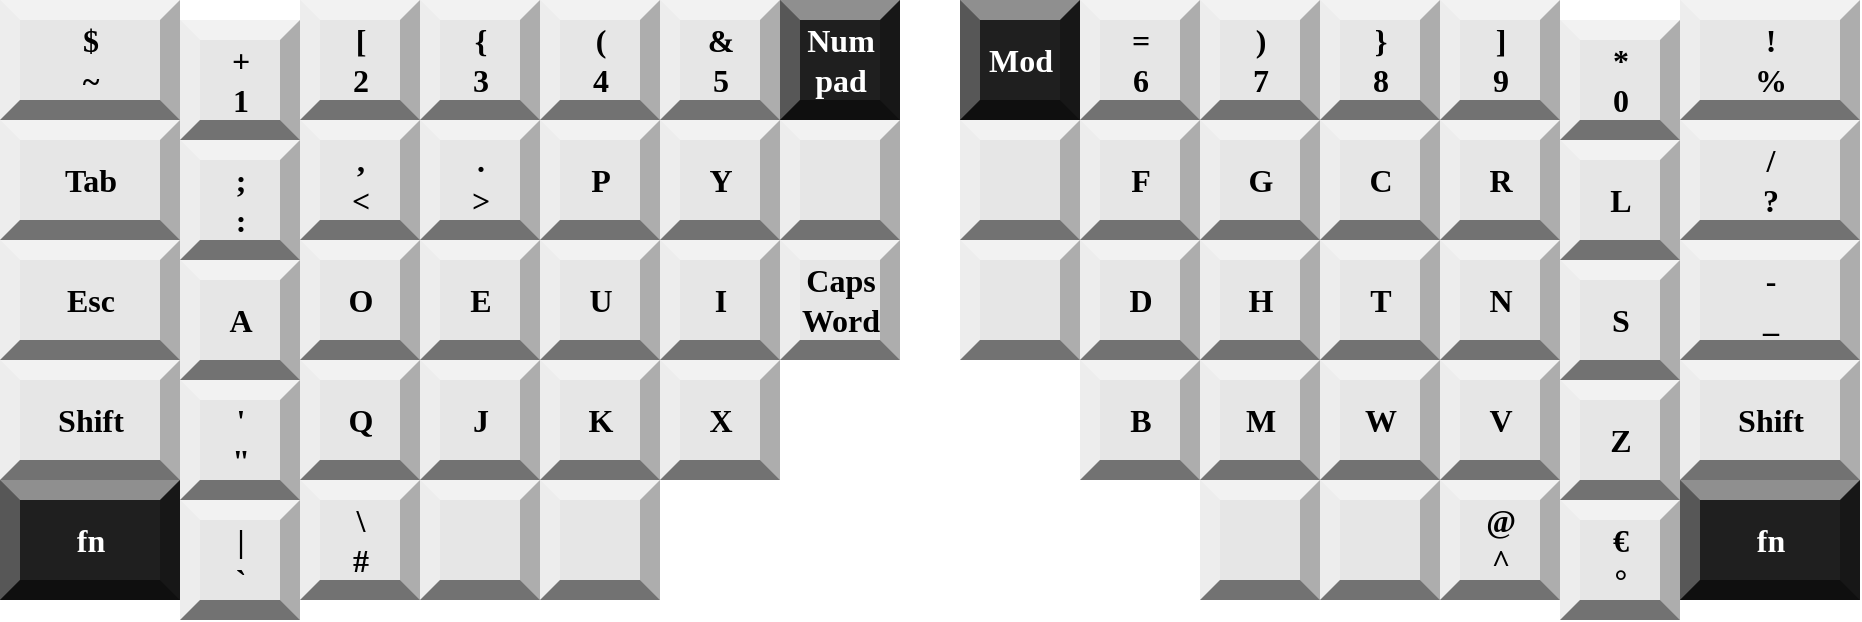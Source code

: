 <mxfile version="20.3.0" type="device"><diagram id="JnYg4e-LbZqv1TcJ6HHq" name="Seite-1"><mxGraphModel dx="2062" dy="1225" grid="1" gridSize="10" guides="1" tooltips="1" connect="1" arrows="1" fold="1" page="1" pageScale="1" pageWidth="1600" pageHeight="900" math="0" shadow="0"><root><mxCell id="0"/><mxCell id="1" parent="0"/><mxCell id="VMR8kg1noQGKGiNIzywm-1" value="$&lt;br style=&quot;font-size: 16px;&quot;&gt;~" style="labelPosition=center;verticalLabelPosition=middle;align=center;html=1;shape=mxgraph.basic.shaded_button;dx=10;fillColor=#E6E6E6;strokeColor=none;fontFamily=Consolas;fontSize=16;horizontal=1;fontStyle=1" parent="1" vertex="1"><mxGeometry x="40" y="120" width="90" height="60" as="geometry"/></mxCell><mxCell id="VMR8kg1noQGKGiNIzywm-2" value="Tab" style="labelPosition=center;verticalLabelPosition=middle;align=center;html=1;shape=mxgraph.basic.shaded_button;dx=10;fillColor=#E6E6E6;strokeColor=none;fontFamily=Consolas;fontSize=16;fontStyle=1" parent="1" vertex="1"><mxGeometry x="40" y="180" width="90" height="60" as="geometry"/></mxCell><mxCell id="VMR8kg1noQGKGiNIzywm-3" value="Esc" style="labelPosition=center;verticalLabelPosition=middle;align=center;html=1;shape=mxgraph.basic.shaded_button;dx=10;fillColor=#E6E6E6;strokeColor=none;fontFamily=Consolas;fontSize=16;fontStyle=1" parent="1" vertex="1"><mxGeometry x="40" y="240" width="90" height="60" as="geometry"/></mxCell><mxCell id="VMR8kg1noQGKGiNIzywm-4" value="Shift" style="labelPosition=center;verticalLabelPosition=middle;align=center;html=1;shape=mxgraph.basic.shaded_button;dx=10;fillColor=#E6E6E6;strokeColor=none;fontFamily=Consolas;fontSize=16;fontStyle=1" parent="1" vertex="1"><mxGeometry x="40" y="300" width="90" height="60" as="geometry"/></mxCell><mxCell id="VMR8kg1noQGKGiNIzywm-5" value="fn" style="labelPosition=center;verticalLabelPosition=middle;align=center;html=1;shape=mxgraph.basic.shaded_button;dx=10;fillColor=#1F1F1F;strokeColor=none;fontFamily=Consolas;fontSize=16;labelBackgroundColor=none;labelBorderColor=none;fontStyle=1;fontColor=#FFFFFF;" parent="1" vertex="1"><mxGeometry x="40" y="360" width="90" height="60" as="geometry"/></mxCell><mxCell id="VMR8kg1noQGKGiNIzywm-6" value="+&lt;br style=&quot;font-size: 16px;&quot;&gt;1" style="labelPosition=center;verticalLabelPosition=middle;align=center;html=1;shape=mxgraph.basic.shaded_button;dx=10;fillColor=#E6E6E6;strokeColor=none;fontFamily=Consolas;fontSize=16;fontStyle=1" parent="1" vertex="1"><mxGeometry x="130" y="130" width="60" height="60" as="geometry"/></mxCell><mxCell id="VMR8kg1noQGKGiNIzywm-7" value=";&lt;br style=&quot;font-size: 16px;&quot;&gt;:" style="labelPosition=center;verticalLabelPosition=middle;align=center;html=1;shape=mxgraph.basic.shaded_button;dx=10;fillColor=#E6E6E6;strokeColor=none;fontFamily=Consolas;fontSize=16;fontStyle=1" parent="1" vertex="1"><mxGeometry x="130" y="190" width="60" height="60" as="geometry"/></mxCell><mxCell id="VMR8kg1noQGKGiNIzywm-8" value="A" style="labelPosition=center;verticalLabelPosition=middle;align=center;html=1;shape=mxgraph.basic.shaded_button;dx=10;fillColor=#E6E6E6;strokeColor=none;fontFamily=Consolas;fontSize=16;fontStyle=1" parent="1" vertex="1"><mxGeometry x="130" y="250" width="60" height="60" as="geometry"/></mxCell><mxCell id="VMR8kg1noQGKGiNIzywm-9" value="'&lt;br style=&quot;font-size: 16px;&quot;&gt;&quot;" style="labelPosition=center;verticalLabelPosition=middle;align=center;html=1;shape=mxgraph.basic.shaded_button;dx=10;fillColor=#E6E6E6;strokeColor=none;fontFamily=Consolas;fontSize=16;fontStyle=1" parent="1" vertex="1"><mxGeometry x="130" y="310" width="60" height="60" as="geometry"/></mxCell><mxCell id="VMR8kg1noQGKGiNIzywm-10" value="|&lt;br style=&quot;font-size: 16px;&quot;&gt;`" style="labelPosition=center;verticalLabelPosition=middle;align=center;html=1;shape=mxgraph.basic.shaded_button;dx=10;fillColor=#E6E6E6;strokeColor=none;fontFamily=Consolas;fontSize=16;fontStyle=1" parent="1" vertex="1"><mxGeometry x="130" y="370" width="60" height="60" as="geometry"/></mxCell><mxCell id="VMR8kg1noQGKGiNIzywm-11" value="[&lt;br&gt;2" style="labelPosition=center;verticalLabelPosition=middle;align=center;html=1;shape=mxgraph.basic.shaded_button;dx=10;fillColor=#E6E6E6;strokeColor=none;fontFamily=Consolas;fontSize=16;fontStyle=1" parent="1" vertex="1"><mxGeometry x="190" y="120" width="60" height="60" as="geometry"/></mxCell><mxCell id="VMR8kg1noQGKGiNIzywm-12" value=",&lt;br&gt;&amp;lt;" style="labelPosition=center;verticalLabelPosition=middle;align=center;html=1;shape=mxgraph.basic.shaded_button;dx=10;fillColor=#E6E6E6;strokeColor=none;fontFamily=Consolas;fontSize=16;fontStyle=1" parent="1" vertex="1"><mxGeometry x="190" y="180" width="60" height="60" as="geometry"/></mxCell><mxCell id="VMR8kg1noQGKGiNIzywm-13" value="O" style="labelPosition=center;verticalLabelPosition=middle;align=center;html=1;shape=mxgraph.basic.shaded_button;dx=10;fillColor=#E6E6E6;strokeColor=none;fontFamily=Consolas;fontSize=16;fontStyle=1" parent="1" vertex="1"><mxGeometry x="190" y="240" width="60" height="60" as="geometry"/></mxCell><mxCell id="VMR8kg1noQGKGiNIzywm-14" value="Q" style="labelPosition=center;verticalLabelPosition=middle;align=center;html=1;shape=mxgraph.basic.shaded_button;dx=10;fillColor=#E6E6E6;strokeColor=none;fontFamily=Consolas;fontSize=16;fontStyle=1" parent="1" vertex="1"><mxGeometry x="190" y="300" width="60" height="60" as="geometry"/></mxCell><mxCell id="VMR8kg1noQGKGiNIzywm-15" value="\&lt;br&gt;#" style="labelPosition=center;verticalLabelPosition=middle;align=center;html=1;shape=mxgraph.basic.shaded_button;dx=10;fillColor=#E6E6E6;strokeColor=none;fontFamily=Consolas;fontSize=16;fontStyle=1" parent="1" vertex="1"><mxGeometry x="190" y="360" width="60" height="60" as="geometry"/></mxCell><mxCell id="VMR8kg1noQGKGiNIzywm-16" value="{&lt;br&gt;3" style="labelPosition=center;verticalLabelPosition=middle;align=center;html=1;shape=mxgraph.basic.shaded_button;dx=10;fillColor=#E6E6E6;strokeColor=none;fontFamily=Consolas;fontSize=16;fontStyle=1" parent="1" vertex="1"><mxGeometry x="250" y="120" width="60" height="60" as="geometry"/></mxCell><mxCell id="VMR8kg1noQGKGiNIzywm-17" value=".&lt;br&gt;&amp;gt;" style="labelPosition=center;verticalLabelPosition=middle;align=center;html=1;shape=mxgraph.basic.shaded_button;dx=10;fillColor=#E6E6E6;strokeColor=none;fontFamily=Consolas;fontSize=16;fontStyle=1" parent="1" vertex="1"><mxGeometry x="250" y="180" width="60" height="60" as="geometry"/></mxCell><mxCell id="VMR8kg1noQGKGiNIzywm-18" value="E" style="labelPosition=center;verticalLabelPosition=middle;align=center;html=1;shape=mxgraph.basic.shaded_button;dx=10;fillColor=#E6E6E6;strokeColor=none;fontFamily=Consolas;fontSize=16;fontStyle=1" parent="1" vertex="1"><mxGeometry x="250" y="240" width="60" height="60" as="geometry"/></mxCell><mxCell id="VMR8kg1noQGKGiNIzywm-19" value="J" style="labelPosition=center;verticalLabelPosition=middle;align=center;html=1;shape=mxgraph.basic.shaded_button;dx=10;fillColor=#E6E6E6;strokeColor=none;fontFamily=Consolas;fontSize=16;fontStyle=1" parent="1" vertex="1"><mxGeometry x="250" y="300" width="60" height="60" as="geometry"/></mxCell><mxCell id="VMR8kg1noQGKGiNIzywm-20" value="" style="labelPosition=center;verticalLabelPosition=middle;align=center;html=1;shape=mxgraph.basic.shaded_button;dx=10;fillColor=#E6E6E6;strokeColor=none;fontFamily=Consolas;fontSize=16;fontStyle=1" parent="1" vertex="1"><mxGeometry x="250" y="360" width="60" height="60" as="geometry"/></mxCell><mxCell id="VMR8kg1noQGKGiNIzywm-21" value="(&lt;br&gt;4" style="labelPosition=center;verticalLabelPosition=middle;align=center;html=1;shape=mxgraph.basic.shaded_button;dx=10;fillColor=#E6E6E6;strokeColor=none;fontFamily=Consolas;fontSize=16;fontStyle=1" parent="1" vertex="1"><mxGeometry x="310" y="120" width="60" height="60" as="geometry"/></mxCell><mxCell id="VMR8kg1noQGKGiNIzywm-22" value="P" style="labelPosition=center;verticalLabelPosition=middle;align=center;html=1;shape=mxgraph.basic.shaded_button;dx=10;fillColor=#E6E6E6;strokeColor=none;fontFamily=Consolas;fontSize=16;fontStyle=1" parent="1" vertex="1"><mxGeometry x="310" y="180" width="60" height="60" as="geometry"/></mxCell><mxCell id="VMR8kg1noQGKGiNIzywm-23" value="U" style="labelPosition=center;verticalLabelPosition=middle;align=center;html=1;shape=mxgraph.basic.shaded_button;dx=10;fillColor=#E6E6E6;strokeColor=none;fontFamily=Consolas;fontSize=16;fontStyle=1" parent="1" vertex="1"><mxGeometry x="310" y="240" width="60" height="60" as="geometry"/></mxCell><mxCell id="VMR8kg1noQGKGiNIzywm-24" value="K" style="labelPosition=center;verticalLabelPosition=middle;align=center;html=1;shape=mxgraph.basic.shaded_button;dx=10;fillColor=#E6E6E6;strokeColor=none;fontFamily=Consolas;fontSize=16;fontStyle=1" parent="1" vertex="1"><mxGeometry x="310" y="300" width="60" height="60" as="geometry"/></mxCell><mxCell id="VMR8kg1noQGKGiNIzywm-25" value="" style="labelPosition=center;verticalLabelPosition=middle;align=center;html=1;shape=mxgraph.basic.shaded_button;dx=10;fillColor=#E6E6E6;strokeColor=none;fontFamily=Consolas;fontSize=16;fontStyle=1" parent="1" vertex="1"><mxGeometry x="310" y="360" width="60" height="60" as="geometry"/></mxCell><mxCell id="VMR8kg1noQGKGiNIzywm-26" value="&amp;amp;&lt;br&gt;5" style="labelPosition=center;verticalLabelPosition=middle;align=center;html=1;shape=mxgraph.basic.shaded_button;dx=10;fillColor=#E6E6E6;strokeColor=none;fontFamily=Consolas;fontSize=16;fontStyle=1" parent="1" vertex="1"><mxGeometry x="370" y="120" width="60" height="60" as="geometry"/></mxCell><mxCell id="VMR8kg1noQGKGiNIzywm-27" value="Y" style="labelPosition=center;verticalLabelPosition=middle;align=center;html=1;shape=mxgraph.basic.shaded_button;dx=10;fillColor=#E6E6E6;strokeColor=none;fontFamily=Consolas;fontSize=16;fontStyle=1" parent="1" vertex="1"><mxGeometry x="370" y="180" width="60" height="60" as="geometry"/></mxCell><mxCell id="VMR8kg1noQGKGiNIzywm-28" value="I" style="labelPosition=center;verticalLabelPosition=middle;align=center;html=1;shape=mxgraph.basic.shaded_button;dx=10;fillColor=#E6E6E6;strokeColor=none;fontFamily=Consolas;fontSize=16;fontStyle=1" parent="1" vertex="1"><mxGeometry x="370" y="240" width="60" height="60" as="geometry"/></mxCell><mxCell id="VMR8kg1noQGKGiNIzywm-29" value="X" style="labelPosition=center;verticalLabelPosition=middle;align=center;html=1;shape=mxgraph.basic.shaded_button;dx=10;fillColor=#E6E6E6;strokeColor=none;fontFamily=Consolas;fontSize=16;fontStyle=1" parent="1" vertex="1"><mxGeometry x="370" y="300" width="60" height="60" as="geometry"/></mxCell><mxCell id="VMR8kg1noQGKGiNIzywm-31" value="Num&lt;br&gt;pad" style="@labelPosition=center;verticalLabelPosition=middle;align=center;html=1;shape=mxgraph.basic.shaded_button;dx=10;fillColor=#1F1F1F;strokeColor=none;fontFamily=Consolas;fontSize=16;labelBackgroundColor=none;labelBorderColor=none;fontStyle=1;fontColor=#FFFFFF;" parent="1" vertex="1"><mxGeometry x="430" y="120" width="60" height="60" as="geometry"/></mxCell><mxCell id="VMR8kg1noQGKGiNIzywm-32" value="" style="labelPosition=center;verticalLabelPosition=middle;align=center;html=1;shape=mxgraph.basic.shaded_button;dx=10;fillColor=#E6E6E6;strokeColor=none;fontFamily=Consolas;fontSize=16;fontStyle=1" parent="1" vertex="1"><mxGeometry x="430" y="180" width="60" height="60" as="geometry"/></mxCell><mxCell id="VMR8kg1noQGKGiNIzywm-33" value="Caps&lt;br&gt;Word" style="labelPosition=center;verticalLabelPosition=middle;align=center;html=1;shape=mxgraph.basic.shaded_button;dx=10;fillColor=#E6E6E6;strokeColor=none;fontFamily=Consolas;fontSize=16;fontStyle=1" parent="1" vertex="1"><mxGeometry x="430" y="240" width="60" height="60" as="geometry"/></mxCell><mxCell id="VMR8kg1noQGKGiNIzywm-41" value="Mod" style="labelPosition=center;verticalLabelPosition=middle;align=center;html=1;shape=mxgraph.basic.shaded_button;dx=10;fillColor=#1F1F1F;strokeColor=none;fontFamily=Consolas;fontSize=16;labelBackgroundColor=none;labelBorderColor=none;fontStyle=1;fontColor=#FFFFFF;" parent="1" vertex="1"><mxGeometry x="520" y="120" width="60" height="60" as="geometry"/></mxCell><mxCell id="VMR8kg1noQGKGiNIzywm-42" value="" style="labelPosition=center;verticalLabelPosition=middle;align=center;shape=mxgraph.basic.shaded_button;dx=10;fillColor=#E6E6E6;strokeColor=none;fontFamily=Consolas;fontSize=16;html=1;verticalAlign=middle;fontStyle=1" parent="1" vertex="1"><mxGeometry x="520" y="180" width="60" height="60" as="geometry"/></mxCell><mxCell id="VMR8kg1noQGKGiNIzywm-43" value="" style="labelPosition=center;verticalLabelPosition=middle;align=center;shape=mxgraph.basic.shaded_button;dx=10;fillColor=#E6E6E6;strokeColor=none;fontFamily=Consolas;fontSize=16;html=1;verticalAlign=middle;fontStyle=1" parent="1" vertex="1"><mxGeometry x="520" y="240" width="60" height="60" as="geometry"/></mxCell><mxCell id="VMR8kg1noQGKGiNIzywm-44" value="=&lt;br&gt;6" style="labelPosition=center;verticalLabelPosition=middle;align=center;shape=mxgraph.basic.shaded_button;dx=10;fillColor=#E6E6E6;strokeColor=none;fontFamily=Consolas;fontSize=16;html=1;verticalAlign=middle;fontStyle=1" parent="1" vertex="1"><mxGeometry x="580" y="120" width="60" height="60" as="geometry"/></mxCell><mxCell id="VMR8kg1noQGKGiNIzywm-45" value="F" style="labelPosition=center;verticalLabelPosition=middle;align=center;shape=mxgraph.basic.shaded_button;dx=10;fillColor=#E6E6E6;strokeColor=none;fontFamily=Consolas;fontSize=16;html=1;verticalAlign=middle;fontStyle=1" parent="1" vertex="1"><mxGeometry x="580" y="180" width="60" height="60" as="geometry"/></mxCell><mxCell id="VMR8kg1noQGKGiNIzywm-46" value="D" style="labelPosition=center;verticalLabelPosition=middle;align=center;shape=mxgraph.basic.shaded_button;dx=10;fillColor=#E6E6E6;strokeColor=none;fontFamily=Consolas;fontSize=16;html=1;verticalAlign=middle;fontStyle=1" parent="1" vertex="1"><mxGeometry x="580" y="240" width="60" height="60" as="geometry"/></mxCell><mxCell id="VMR8kg1noQGKGiNIzywm-47" value="B" style="labelPosition=center;verticalLabelPosition=middle;align=center;shape=mxgraph.basic.shaded_button;dx=10;fillColor=#E6E6E6;strokeColor=none;fontFamily=Consolas;fontSize=16;html=1;verticalAlign=middle;fontStyle=1" parent="1" vertex="1"><mxGeometry x="580" y="300" width="60" height="60" as="geometry"/></mxCell><mxCell id="VMR8kg1noQGKGiNIzywm-48" value=")&lt;br&gt;7" style="labelPosition=center;verticalLabelPosition=middle;align=center;shape=mxgraph.basic.shaded_button;dx=10;fillColor=#E6E6E6;strokeColor=none;fontFamily=Consolas;fontSize=16;html=1;verticalAlign=middle;fontStyle=1" parent="1" vertex="1"><mxGeometry x="640" y="120" width="60" height="60" as="geometry"/></mxCell><mxCell id="VMR8kg1noQGKGiNIzywm-49" value="G" style="labelPosition=center;verticalLabelPosition=middle;align=center;shape=mxgraph.basic.shaded_button;dx=10;fillColor=#E6E6E6;strokeColor=none;fontFamily=Consolas;fontSize=16;html=1;verticalAlign=middle;fontStyle=1" parent="1" vertex="1"><mxGeometry x="640" y="180" width="60" height="60" as="geometry"/></mxCell><mxCell id="VMR8kg1noQGKGiNIzywm-50" value="H" style="labelPosition=center;verticalLabelPosition=middle;align=center;shape=mxgraph.basic.shaded_button;dx=10;fillColor=#E6E6E6;strokeColor=none;fontFamily=Consolas;fontSize=16;html=1;verticalAlign=middle;fontStyle=1" parent="1" vertex="1"><mxGeometry x="640" y="240" width="60" height="60" as="geometry"/></mxCell><mxCell id="VMR8kg1noQGKGiNIzywm-51" value="M" style="labelPosition=center;verticalLabelPosition=middle;align=center;shape=mxgraph.basic.shaded_button;dx=10;fillColor=#E6E6E6;strokeColor=none;fontFamily=Consolas;fontSize=16;html=1;verticalAlign=middle;fontStyle=1" parent="1" vertex="1"><mxGeometry x="640" y="300" width="60" height="60" as="geometry"/></mxCell><mxCell id="VMR8kg1noQGKGiNIzywm-52" value="" style="labelPosition=center;verticalLabelPosition=middle;align=center;html=1;shape=mxgraph.basic.shaded_button;dx=10;fillColor=#E6E6E6;strokeColor=none;fontFamily=Consolas;fontSize=16;fontStyle=1" parent="1" vertex="1"><mxGeometry x="640" y="360" width="60" height="60" as="geometry"/></mxCell><mxCell id="VMR8kg1noQGKGiNIzywm-54" value="}&lt;br&gt;8" style="labelPosition=center;verticalLabelPosition=middle;align=center;shape=mxgraph.basic.shaded_button;dx=10;fillColor=#E6E6E6;strokeColor=none;fontFamily=Consolas;fontSize=16;html=1;verticalAlign=middle;fontStyle=1" parent="1" vertex="1"><mxGeometry x="700" y="120" width="60" height="60" as="geometry"/></mxCell><mxCell id="VMR8kg1noQGKGiNIzywm-55" value="C" style="labelPosition=center;verticalLabelPosition=middle;align=center;shape=mxgraph.basic.shaded_button;dx=10;fillColor=#E6E6E6;strokeColor=none;fontFamily=Consolas;fontSize=16;html=1;verticalAlign=middle;fontStyle=1" parent="1" vertex="1"><mxGeometry x="700" y="180" width="60" height="60" as="geometry"/></mxCell><mxCell id="VMR8kg1noQGKGiNIzywm-56" value="T" style="labelPosition=center;verticalLabelPosition=middle;align=center;shape=mxgraph.basic.shaded_button;dx=10;fillColor=#E6E6E6;strokeColor=none;fontFamily=Consolas;fontSize=16;html=1;verticalAlign=middle;fontStyle=1" parent="1" vertex="1"><mxGeometry x="700" y="240" width="60" height="60" as="geometry"/></mxCell><mxCell id="VMR8kg1noQGKGiNIzywm-57" value="W" style="labelPosition=center;verticalLabelPosition=middle;align=center;shape=mxgraph.basic.shaded_button;dx=10;fillColor=#E6E6E6;strokeColor=none;fontFamily=Consolas;fontSize=16;html=1;verticalAlign=middle;fontStyle=1" parent="1" vertex="1"><mxGeometry x="700" y="300" width="60" height="60" as="geometry"/></mxCell><mxCell id="VMR8kg1noQGKGiNIzywm-58" value="" style="labelPosition=center;verticalLabelPosition=middle;align=center;html=1;shape=mxgraph.basic.shaded_button;dx=10;fillColor=#E6E6E6;strokeColor=none;fontFamily=Consolas;fontSize=16;fontStyle=1" parent="1" vertex="1"><mxGeometry x="700" y="360" width="60" height="60" as="geometry"/></mxCell><mxCell id="VMR8kg1noQGKGiNIzywm-60" value="]&lt;br&gt;9" style="labelPosition=center;verticalLabelPosition=middle;align=center;shape=mxgraph.basic.shaded_button;dx=10;fillColor=#E6E6E6;strokeColor=none;fontFamily=Consolas;fontSize=16;html=1;verticalAlign=middle;fontStyle=1" parent="1" vertex="1"><mxGeometry x="760" y="120" width="60" height="60" as="geometry"/></mxCell><mxCell id="VMR8kg1noQGKGiNIzywm-61" value="R" style="labelPosition=center;verticalLabelPosition=middle;align=center;shape=mxgraph.basic.shaded_button;dx=10;fillColor=#E6E6E6;strokeColor=none;fontFamily=Consolas;fontSize=16;html=1;verticalAlign=middle;fontStyle=1" parent="1" vertex="1"><mxGeometry x="760" y="180" width="60" height="60" as="geometry"/></mxCell><mxCell id="VMR8kg1noQGKGiNIzywm-62" value="N" style="labelPosition=center;verticalLabelPosition=middle;align=center;shape=mxgraph.basic.shaded_button;dx=10;fillColor=#E6E6E6;strokeColor=none;fontFamily=Consolas;fontSize=16;html=1;verticalAlign=middle;fontStyle=1" parent="1" vertex="1"><mxGeometry x="760" y="240" width="60" height="60" as="geometry"/></mxCell><mxCell id="VMR8kg1noQGKGiNIzywm-63" value="V" style="labelPosition=center;verticalLabelPosition=middle;align=center;shape=mxgraph.basic.shaded_button;dx=10;fillColor=#E6E6E6;strokeColor=none;fontFamily=Consolas;fontSize=16;html=1;verticalAlign=middle;fontStyle=1" parent="1" vertex="1"><mxGeometry x="760" y="300" width="60" height="60" as="geometry"/></mxCell><mxCell id="VMR8kg1noQGKGiNIzywm-64" value="@&lt;br&gt;^" style="labelPosition=center;verticalLabelPosition=middle;align=center;html=1;shape=mxgraph.basic.shaded_button;dx=10;fillColor=#E6E6E6;strokeColor=none;fontFamily=Consolas;fontSize=16;fontStyle=1" parent="1" vertex="1"><mxGeometry x="760" y="360" width="60" height="60" as="geometry"/></mxCell><mxCell id="VMR8kg1noQGKGiNIzywm-65" value="*&lt;br&gt;0" style="labelPosition=center;verticalLabelPosition=middle;align=center;shape=mxgraph.basic.shaded_button;dx=10;fillColor=#E6E6E6;strokeColor=none;fontFamily=Consolas;fontSize=16;html=1;verticalAlign=middle;fontStyle=1" parent="1" vertex="1"><mxGeometry x="820" y="130" width="60" height="60" as="geometry"/></mxCell><mxCell id="VMR8kg1noQGKGiNIzywm-66" value="L" style="labelPosition=center;verticalLabelPosition=middle;align=center;shape=mxgraph.basic.shaded_button;dx=10;fillColor=#E6E6E6;strokeColor=none;fontFamily=Consolas;fontSize=16;html=1;verticalAlign=middle;fontStyle=1" parent="1" vertex="1"><mxGeometry x="820" y="190" width="60" height="60" as="geometry"/></mxCell><mxCell id="VMR8kg1noQGKGiNIzywm-67" value="S" style="labelPosition=center;verticalLabelPosition=middle;align=center;shape=mxgraph.basic.shaded_button;dx=10;fillColor=#E6E6E6;strokeColor=none;fontFamily=Consolas;fontSize=16;html=1;verticalAlign=middle;fontStyle=1" parent="1" vertex="1"><mxGeometry x="820" y="250" width="60" height="60" as="geometry"/></mxCell><mxCell id="VMR8kg1noQGKGiNIzywm-68" value="Z" style="labelPosition=center;verticalLabelPosition=middle;align=center;html=1;shape=mxgraph.basic.shaded_button;dx=10;fillColor=#E6E6E6;strokeColor=none;fontFamily=Consolas;fontSize=16;fontStyle=1" parent="1" vertex="1"><mxGeometry x="820" y="310" width="60" height="60" as="geometry"/></mxCell><mxCell id="VMR8kg1noQGKGiNIzywm-69" value="€&lt;br&gt;°" style="labelPosition=center;verticalLabelPosition=middle;align=center;html=1;shape=mxgraph.basic.shaded_button;dx=10;fillColor=#E6E6E6;strokeColor=none;fontFamily=Consolas;fontSize=16;fontStyle=1" parent="1" vertex="1"><mxGeometry x="820" y="370" width="60" height="60" as="geometry"/></mxCell><mxCell id="VMR8kg1noQGKGiNIzywm-70" value="!&lt;br&gt;%" style="labelPosition=center;verticalLabelPosition=middle;align=center;shape=mxgraph.basic.shaded_button;dx=10;fillColor=#E6E6E6;strokeColor=none;fontFamily=Consolas;fontSize=16;html=1;verticalAlign=middle;fontStyle=1" parent="1" vertex="1"><mxGeometry x="880" y="120" width="90" height="60" as="geometry"/></mxCell><mxCell id="VMR8kg1noQGKGiNIzywm-71" value="/&lt;br&gt;?" style="labelPosition=center;verticalLabelPosition=middle;align=center;shape=mxgraph.basic.shaded_button;dx=10;fillColor=#E6E6E6;strokeColor=none;fontFamily=Consolas;fontSize=16;html=1;verticalAlign=middle;fontStyle=1" parent="1" vertex="1"><mxGeometry x="880" y="180" width="90" height="60" as="geometry"/></mxCell><mxCell id="VMR8kg1noQGKGiNIzywm-72" value="-&lt;br&gt;_" style="labelPosition=center;verticalLabelPosition=middle;align=center;shape=mxgraph.basic.shaded_button;dx=10;fillColor=#E6E6E6;strokeColor=none;fontFamily=Consolas;fontSize=16;html=1;verticalAlign=middle;fontStyle=1" parent="1" vertex="1"><mxGeometry x="880" y="240" width="90" height="60" as="geometry"/></mxCell><mxCell id="VMR8kg1noQGKGiNIzywm-73" value="Shift" style="labelPosition=center;verticalLabelPosition=middle;align=center;shape=mxgraph.basic.shaded_button;dx=10;fillColor=#E6E6E6;strokeColor=none;fontFamily=Consolas;fontSize=16;html=1;verticalAlign=middle;fontStyle=1" parent="1" vertex="1"><mxGeometry x="880" y="300" width="90" height="60" as="geometry"/></mxCell><mxCell id="VMR8kg1noQGKGiNIzywm-74" value="fn" style="labelPosition=center;verticalLabelPosition=middle;align=center;html=1;shape=mxgraph.basic.shaded_button;dx=10;fillColor=#1F1F1F;strokeColor=none;fontFamily=Consolas;fontSize=16;labelBackgroundColor=none;labelBorderColor=none;fontStyle=1;fontColor=#FFFFFF;" parent="1" vertex="1"><mxGeometry x="880" y="360" width="90" height="60" as="geometry"/></mxCell></root></mxGraphModel></diagram></mxfile>